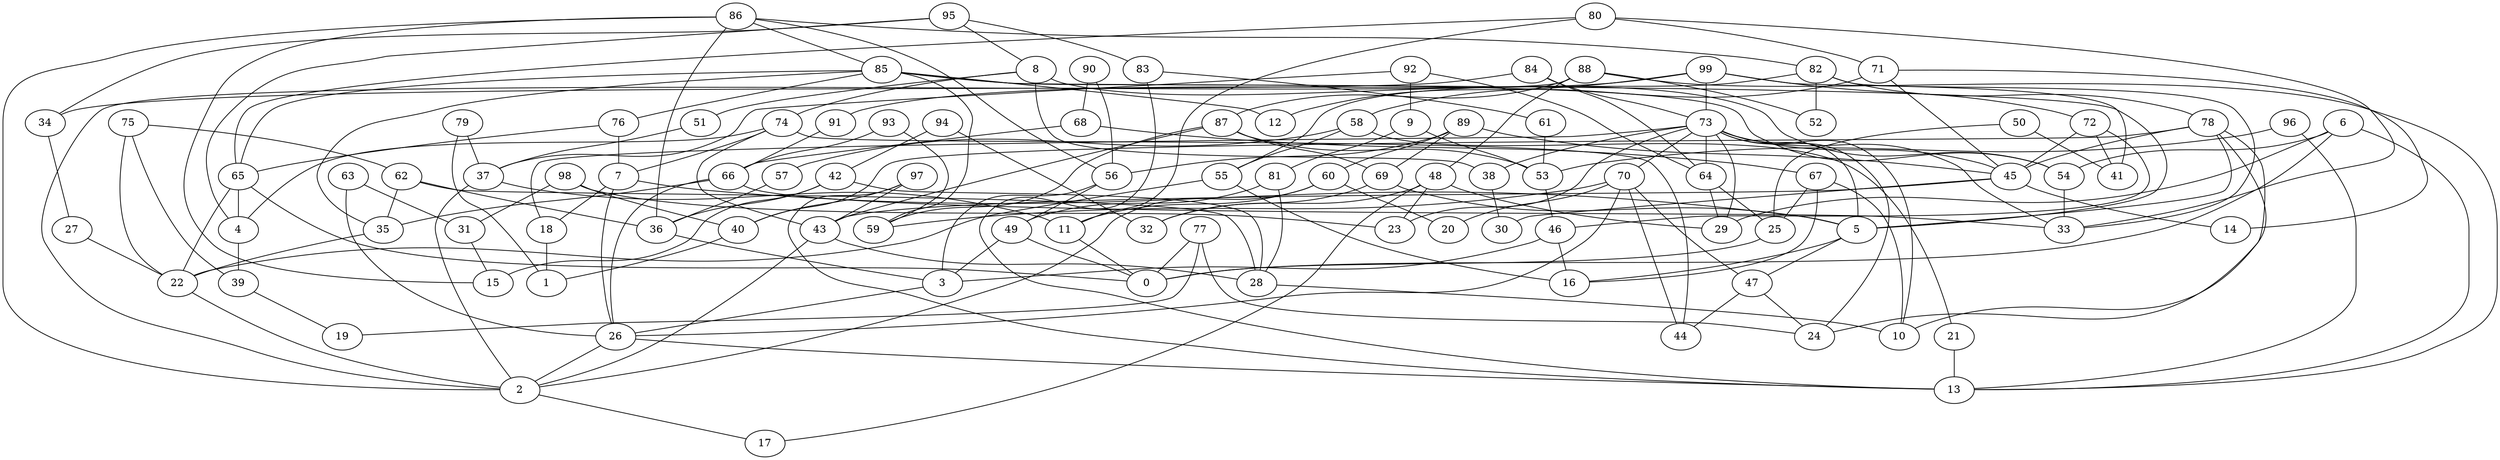 digraph GG_graph {

subgraph G_graph {
edge [color = black]
"77" -> "19" [dir = none]
"77" -> "24" [dir = none]
"77" -> "0" [dir = none]
"54" -> "33" [dir = none]
"8" -> "51" [dir = none]
"8" -> "74" [dir = none]
"8" -> "38" [dir = none]
"8" -> "54" [dir = none]
"35" -> "22" [dir = none]
"91" -> "66" [dir = none]
"60" -> "2" [dir = none]
"60" -> "20" [dir = none]
"98" -> "31" [dir = none]
"98" -> "40" [dir = none]
"98" -> "23" [dir = none]
"71" -> "58" [dir = none]
"71" -> "14" [dir = none]
"71" -> "45" [dir = none]
"80" -> "33" [dir = none]
"80" -> "65" [dir = none]
"80" -> "11" [dir = none]
"80" -> "71" [dir = none]
"82" -> "52" [dir = none]
"82" -> "55" [dir = none]
"82" -> "78" [dir = none]
"82" -> "33" [dir = none]
"78" -> "10" [dir = none]
"78" -> "40" [dir = none]
"78" -> "24" [dir = none]
"78" -> "5" [dir = none]
"78" -> "45" [dir = none]
"48" -> "17" [dir = none]
"48" -> "32" [dir = none]
"48" -> "29" [dir = none]
"48" -> "23" [dir = none]
"88" -> "13" [dir = none]
"88" -> "2" [dir = none]
"88" -> "87" [dir = none]
"88" -> "48" [dir = none]
"88" -> "52" [dir = none]
"93" -> "59" [dir = none]
"93" -> "66" [dir = none]
"26" -> "13" [dir = none]
"26" -> "2" [dir = none]
"21" -> "13" [dir = none]
"74" -> "4" [dir = none]
"74" -> "43" [dir = none]
"74" -> "7" [dir = none]
"74" -> "44" [dir = none]
"53" -> "46" [dir = none]
"22" -> "2" [dir = none]
"85" -> "76" [dir = none]
"85" -> "59" [dir = none]
"85" -> "65" [dir = none]
"85" -> "5" [dir = none]
"85" -> "35" [dir = none]
"85" -> "54" [dir = none]
"85" -> "12" [dir = none]
"2" -> "17" [dir = none]
"25" -> "0" [dir = none]
"97" -> "13" [dir = none]
"97" -> "43" [dir = none]
"97" -> "40" [dir = none]
"63" -> "26" [dir = none]
"63" -> "31" [dir = none]
"50" -> "25" [dir = none]
"50" -> "41" [dir = none]
"67" -> "16" [dir = none]
"67" -> "10" [dir = none]
"67" -> "25" [dir = none]
"40" -> "1" [dir = none]
"64" -> "29" [dir = none]
"64" -> "25" [dir = none]
"34" -> "27" [dir = none]
"9" -> "81" [dir = none]
"9" -> "53" [dir = none]
"42" -> "15" [dir = none]
"42" -> "36" [dir = none]
"42" -> "28" [dir = none]
"49" -> "0" [dir = none]
"49" -> "3" [dir = none]
"27" -> "22" [dir = none]
"92" -> "37" [dir = none]
"92" -> "64" [dir = none]
"92" -> "9" [dir = none]
"94" -> "42" [dir = none]
"94" -> "32" [dir = none]
"47" -> "44" [dir = none]
"47" -> "24" [dir = none]
"43" -> "28" [dir = none]
"43" -> "2" [dir = none]
"96" -> "13" [dir = none]
"96" -> "53" [dir = none]
"51" -> "37" [dir = none]
"39" -> "19" [dir = none]
"58" -> "21" [dir = none]
"58" -> "55" [dir = none]
"58" -> "57" [dir = none]
"84" -> "73" [dir = none]
"84" -> "64" [dir = none]
"84" -> "34" [dir = none]
"46" -> "3" [dir = none]
"46" -> "16" [dir = none]
"37" -> "2" [dir = none]
"37" -> "11" [dir = none]
"89" -> "45" [dir = none]
"89" -> "69" [dir = none]
"89" -> "60" [dir = none]
"89" -> "56" [dir = none]
"83" -> "61" [dir = none]
"83" -> "13" [dir = none]
"79" -> "1" [dir = none]
"79" -> "37" [dir = none]
"56" -> "49" [dir = none]
"56" -> "3" [dir = none]
"99" -> "12" [dir = none]
"99" -> "91" [dir = none]
"99" -> "41" [dir = none]
"99" -> "73" [dir = none]
"99" -> "72" [dir = none]
"81" -> "28" [dir = none]
"81" -> "49" [dir = none]
"69" -> "5" [dir = none]
"69" -> "32" [dir = none]
"95" -> "34" [dir = none]
"95" -> "8" [dir = none]
"95" -> "4" [dir = none]
"95" -> "83" [dir = none]
"70" -> "44" [dir = none]
"70" -> "20" [dir = none]
"70" -> "59" [dir = none]
"70" -> "26" [dir = none]
"70" -> "47" [dir = none]
"66" -> "33" [dir = none]
"66" -> "35" [dir = none]
"66" -> "26" [dir = none]
"75" -> "22" [dir = none]
"75" -> "62" [dir = none]
"75" -> "39" [dir = none]
"57" -> "36" [dir = none]
"31" -> "15" [dir = none]
"45" -> "30" [dir = none]
"45" -> "43" [dir = none]
"45" -> "14" [dir = none]
"6" -> "54" [dir = none]
"6" -> "0" [dir = none]
"6" -> "29" [dir = none]
"6" -> "13" [dir = none]
"18" -> "1" [dir = none]
"73" -> "23" [dir = none]
"73" -> "24" [dir = none]
"73" -> "33" [dir = none]
"73" -> "45" [dir = none]
"73" -> "18" [dir = none]
"73" -> "5" [dir = none]
"73" -> "64" [dir = none]
"73" -> "38" [dir = none]
"73" -> "29" [dir = none]
"73" -> "70" [dir = none]
"73" -> "10" [dir = none]
"76" -> "65" [dir = none]
"76" -> "7" [dir = none]
"36" -> "3" [dir = none]
"65" -> "22" [dir = none]
"65" -> "0" [dir = none]
"65" -> "4" [dir = none]
"7" -> "26" [dir = none]
"7" -> "5" [dir = none]
"7" -> "18" [dir = none]
"72" -> "46" [dir = none]
"72" -> "45" [dir = none]
"72" -> "41" [dir = none]
"55" -> "22" [dir = none]
"55" -> "16" [dir = none]
"3" -> "26" [dir = none]
"62" -> "36" [dir = none]
"62" -> "35" [dir = none]
"62" -> "28" [dir = none]
"86" -> "85" [dir = none]
"86" -> "2" [dir = none]
"86" -> "82" [dir = none]
"86" -> "56" [dir = none]
"86" -> "15" [dir = none]
"86" -> "36" [dir = none]
"87" -> "69" [dir = none]
"87" -> "43" [dir = none]
"87" -> "53" [dir = none]
"87" -> "59" [dir = none]
"38" -> "30" [dir = none]
"61" -> "53" [dir = none]
"4" -> "39" [dir = none]
"5" -> "16" [dir = none]
"5" -> "47" [dir = none]
"68" -> "67" [dir = none]
"68" -> "66" [dir = none]
"11" -> "0" [dir = none]
"90" -> "56" [dir = none]
"90" -> "68" [dir = none]
"60" -> "11" [dir = none]
"28" -> "10" [dir = none]
}

}
